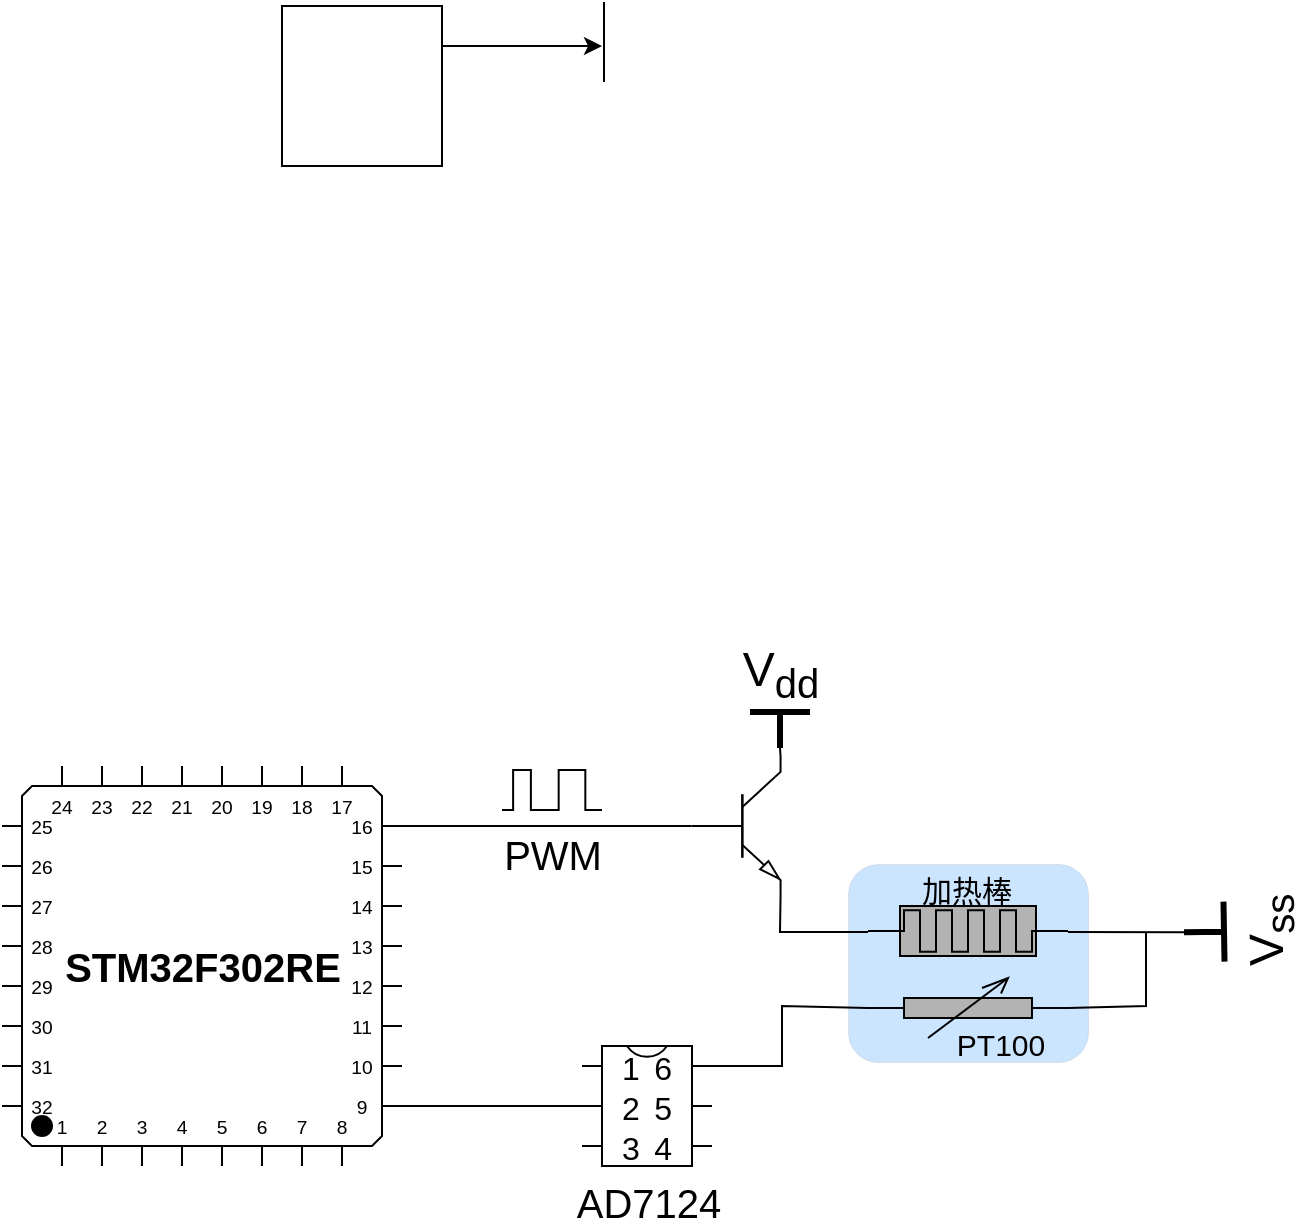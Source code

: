 <mxfile version="20.1.1" type="github"><diagram id="nseQSoo05uUmI_t9osFS" name="Page-1"><mxGraphModel dx="1550" dy="779" grid="0" gridSize="10" guides="1" tooltips="1" connect="1" arrows="1" fold="1" page="0" pageScale="1" pageWidth="850" pageHeight="1100" math="0" shadow="0"><root><mxCell id="0"/><mxCell id="1" parent="0"/><mxCell id="vsu4SN05_M3VtPQOTOQN-29" value="" style="rounded=1;whiteSpace=wrap;html=1;shadow=0;sketch=0;fillStyle=auto;fontSize=20;strokeColor=#36393d;strokeWidth=0;fillColor=#cce5ff;glass=0;" vertex="1" parent="1"><mxGeometry x="433" y="639" width="120" height="99" as="geometry"/></mxCell><mxCell id="vsu4SN05_M3VtPQOTOQN-1" value="" style="whiteSpace=wrap;html=1;aspect=fixed;" vertex="1" parent="1"><mxGeometry x="150" y="210" width="80" height="80" as="geometry"/></mxCell><mxCell id="vsu4SN05_M3VtPQOTOQN-2" value="" style="endArrow=classic;html=1;rounded=0;exitX=1;exitY=0.25;exitDx=0;exitDy=0;" edge="1" parent="1" source="vsu4SN05_M3VtPQOTOQN-1"><mxGeometry width="50" height="50" relative="1" as="geometry"><mxPoint x="240" y="260" as="sourcePoint"/><mxPoint x="310" y="230" as="targetPoint"/></mxGeometry></mxCell><mxCell id="vsu4SN05_M3VtPQOTOQN-4" value="" style="endArrow=none;html=1;rounded=0;" edge="1" parent="1"><mxGeometry width="50" height="50" relative="1" as="geometry"><mxPoint x="311" y="248" as="sourcePoint"/><mxPoint x="311" y="208" as="targetPoint"/></mxGeometry></mxCell><mxCell id="vsu4SN05_M3VtPQOTOQN-6" value="" style="verticalLabelPosition=bottom;shadow=0;dashed=0;align=center;html=1;verticalAlign=top;shape=mxgraph.electrical.transistors.npn_transistor_5;fillStyle=auto;strokeWidth=1;" vertex="1" parent="1"><mxGeometry x="352" y="585" width="50" height="70" as="geometry"/></mxCell><mxCell id="vsu4SN05_M3VtPQOTOQN-7" value="&lt;b&gt;&lt;font style=&quot;font-size: 20px;&quot;&gt;STM32F302RE&lt;/font&gt;&lt;/b&gt;" style="shadow=0;dashed=0;align=center;html=1;strokeWidth=1;shape=mxgraph.electrical.logic_gates.qfp_ic;labelNames=a,b,c,d,e,f,g,h,i,j,k,l,m,n,o,p,q,r,s,t,u,v,w,x,y,z,a1,b1,c1,d1,e1,f1,g1,h1,i1,j1,k1,l1,m1,n1;fillStyle=auto;" vertex="1" parent="1"><mxGeometry x="10" y="590" width="200" height="200" as="geometry"/></mxCell><mxCell id="vsu4SN05_M3VtPQOTOQN-8" value="" style="pointerEvents=1;verticalLabelPosition=bottom;shadow=0;dashed=0;align=center;html=1;verticalAlign=top;shape=mxgraph.electrical.resistors.variable_resistor_1;fillStyle=auto;strokeWidth=1;sketch=0;fillColor=#B3B3B3;" vertex="1" parent="1"><mxGeometry x="443" y="696" width="100" height="30" as="geometry"/></mxCell><mxCell id="vsu4SN05_M3VtPQOTOQN-13" value="V&lt;sub&gt;dd&lt;/sub&gt;" style="verticalLabelPosition=top;verticalAlign=bottom;shape=mxgraph.electrical.signal_sources.vdd;shadow=0;dashed=0;align=center;strokeWidth=3;fontSize=24;html=1;flipV=1;sketch=0;fillStyle=solid;" vertex="1" parent="1"><mxGeometry x="384" y="563" width="30" height="18" as="geometry"/></mxCell><mxCell id="vsu4SN05_M3VtPQOTOQN-14" value="V&lt;sub&gt;ss&lt;/sub&gt;" style="pointerEvents=1;verticalLabelPosition=bottom;shadow=0;dashed=0;align=center;html=1;verticalAlign=top;shape=mxgraph.electrical.signal_sources.vss2;fontSize=24;flipV=1;sketch=0;fillStyle=solid;strokeColor=#000000;strokeWidth=3;rotation=-91;" vertex="1" parent="1"><mxGeometry x="596" y="663" width="30" height="20" as="geometry"/></mxCell><mxCell id="vsu4SN05_M3VtPQOTOQN-15" value="" style="pointerEvents=1;verticalLabelPosition=bottom;shadow=0;dashed=0;align=center;html=1;verticalAlign=top;shape=mxgraph.electrical.waveforms.pulse_1;sketch=0;fillStyle=solid;strokeColor=#000000;strokeWidth=1;" vertex="1" parent="1"><mxGeometry x="260" y="592" width="20" height="20" as="geometry"/></mxCell><mxCell id="vsu4SN05_M3VtPQOTOQN-17" value="" style="endArrow=none;html=1;rounded=0;exitX=1;exitY=1;exitDx=0;exitDy=0;exitPerimeter=0;entryX=0;entryY=0.5;entryDx=0;entryDy=0;entryPerimeter=0;" edge="1" parent="1" source="vsu4SN05_M3VtPQOTOQN-6"><mxGeometry width="50" height="50" relative="1" as="geometry"><mxPoint x="399" y="822" as="sourcePoint"/><mxPoint x="443" y="673" as="targetPoint"/><Array as="points"><mxPoint x="399" y="673"/></Array></mxGeometry></mxCell><mxCell id="vsu4SN05_M3VtPQOTOQN-18" value="" style="endArrow=none;html=1;rounded=0;entryX=0.5;entryY=1;entryDx=0;entryDy=0;entryPerimeter=0;exitX=1;exitY=0.5;exitDx=0;exitDy=0;exitPerimeter=0;" edge="1" parent="1" target="vsu4SN05_M3VtPQOTOQN-14"><mxGeometry width="50" height="50" relative="1" as="geometry"><mxPoint x="543" y="673" as="sourcePoint"/><mxPoint x="372" y="903" as="targetPoint"/></mxGeometry></mxCell><mxCell id="vsu4SN05_M3VtPQOTOQN-19" value="" style="endArrow=none;html=1;rounded=0;exitX=1;exitY=0.5;exitDx=0;exitDy=0;exitPerimeter=0;" edge="1" parent="1" source="vsu4SN05_M3VtPQOTOQN-8"><mxGeometry width="50" height="50" relative="1" as="geometry"><mxPoint x="322" y="953" as="sourcePoint"/><mxPoint x="582" y="673" as="targetPoint"/><Array as="points"><mxPoint x="582" y="710"/></Array></mxGeometry></mxCell><mxCell id="vsu4SN05_M3VtPQOTOQN-20" value="&lt;br&gt;&lt;br&gt;&lt;br&gt;&lt;br&gt;AD7124" style="shadow=0;dashed=0;align=center;html=1;strokeWidth=1;shape=mxgraph.electrical.logic_gates.dual_inline_ic;labelNames=a,b,c,d,e,f,g,h,i,j,k,l,m,n,o,p,q,r,s,t;sketch=0;fillStyle=solid;fontSize=20;" vertex="1" parent="1"><mxGeometry x="300" y="730" width="65" height="60" as="geometry"/></mxCell><mxCell id="vsu4SN05_M3VtPQOTOQN-23" value="" style="endArrow=none;html=1;rounded=0;fontSize=20;exitX=1;exitY=0;exitDx=0;exitDy=170;exitPerimeter=0;entryX=0;entryY=0;entryDx=0;entryDy=30;entryPerimeter=0;" edge="1" parent="1" source="vsu4SN05_M3VtPQOTOQN-7" target="vsu4SN05_M3VtPQOTOQN-20"><mxGeometry width="50" height="50" relative="1" as="geometry"><mxPoint x="170" y="950" as="sourcePoint"/><mxPoint x="220" y="900" as="targetPoint"/></mxGeometry></mxCell><mxCell id="vsu4SN05_M3VtPQOTOQN-24" value="" style="endArrow=none;html=1;rounded=0;fontSize=20;entryX=0;entryY=0.5;entryDx=0;entryDy=0;entryPerimeter=0;exitX=1;exitY=0;exitDx=0;exitDy=10;exitPerimeter=0;" edge="1" parent="1" source="vsu4SN05_M3VtPQOTOQN-20" target="vsu4SN05_M3VtPQOTOQN-8"><mxGeometry width="50" height="50" relative="1" as="geometry"><mxPoint x="320" y="870" as="sourcePoint"/><mxPoint x="370" y="820" as="targetPoint"/><Array as="points"><mxPoint x="400" y="740"/><mxPoint x="400" y="710"/></Array></mxGeometry></mxCell><mxCell id="vsu4SN05_M3VtPQOTOQN-25" value="" style="endArrow=none;html=1;rounded=0;fontSize=20;exitX=1;exitY=0;exitDx=0;exitDy=30;exitPerimeter=0;entryX=0;entryY=0.5;entryDx=0;entryDy=0;entryPerimeter=0;" edge="1" parent="1" source="vsu4SN05_M3VtPQOTOQN-7" target="vsu4SN05_M3VtPQOTOQN-6"><mxGeometry width="50" height="50" relative="1" as="geometry"><mxPoint x="320" y="870" as="sourcePoint"/><mxPoint x="370" y="820" as="targetPoint"/></mxGeometry></mxCell><mxCell id="vsu4SN05_M3VtPQOTOQN-26" value="" style="endArrow=none;html=1;rounded=0;fontSize=20;exitX=1;exitY=0;exitDx=0;exitDy=0;exitPerimeter=0;entryX=0.5;entryY=0;entryDx=0;entryDy=0;entryPerimeter=0;" edge="1" parent="1" source="vsu4SN05_M3VtPQOTOQN-6" target="vsu4SN05_M3VtPQOTOQN-13"><mxGeometry width="50" height="50" relative="1" as="geometry"><mxPoint x="320" y="870" as="sourcePoint"/><mxPoint x="370" y="820" as="targetPoint"/></mxGeometry></mxCell><mxCell id="vsu4SN05_M3VtPQOTOQN-27" value="" style="pointerEvents=1;verticalLabelPosition=bottom;shadow=0;dashed=0;align=center;html=1;verticalAlign=top;shape=mxgraph.electrical.waveforms.pulse_1;sketch=0;fillStyle=solid;strokeColor=#000000;strokeWidth=1;" vertex="1" parent="1"><mxGeometry x="280" y="592" width="30" height="20" as="geometry"/></mxCell><mxCell id="vsu4SN05_M3VtPQOTOQN-28" value="PWM" style="text;html=1;align=center;verticalAlign=middle;resizable=0;points=[];autosize=1;strokeColor=none;fillColor=none;fontSize=20;" vertex="1" parent="1"><mxGeometry x="250" y="614" width="70" height="40" as="geometry"/></mxCell><mxCell id="vsu4SN05_M3VtPQOTOQN-30" value="PT100" style="text;html=1;align=center;verticalAlign=middle;resizable=0;points=[];autosize=1;strokeColor=none;fillColor=none;fontSize=15;" vertex="1" parent="1"><mxGeometry x="478" y="714" width="62" height="30" as="geometry"/></mxCell><mxCell id="vsu4SN05_M3VtPQOTOQN-31" value="加热棒" style="text;html=1;align=center;verticalAlign=middle;resizable=0;points=[];autosize=1;strokeColor=none;fillColor=none;fontSize=15;" vertex="1" parent="1"><mxGeometry x="460" y="637" width="63" height="30" as="geometry"/></mxCell><mxCell id="vsu4SN05_M3VtPQOTOQN-32" value="" style="pointerEvents=1;verticalLabelPosition=bottom;shadow=0;dashed=0;align=center;html=1;verticalAlign=top;shape=mxgraph.electrical.resistors.memristor_2;rounded=1;glass=0;sketch=0;fillStyle=auto;fontSize=15;strokeColor=#000000;strokeWidth=1;fillColor=#B3B3B3;gradientColor=none;" vertex="1" parent="1"><mxGeometry x="443" y="660" width="100" height="25" as="geometry"/></mxCell></root></mxGraphModel></diagram></mxfile>